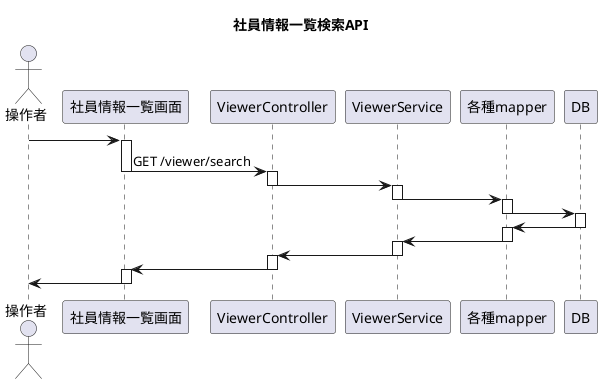 @startuml
title 社員情報一覧検索API

Actor "操作者" as User

User -> 社員情報一覧画面

activate 社員情報一覧画面
社員情報一覧画面 -> ViewerController : GET /viewer/search
deactivate 社員情報一覧画面

activate ViewerController
ViewerController -> ViewerService
deactivate ViewerController

activate ViewerService
ViewerService -> 各種mapper
deactivate ViewerService

activate 各種mapper
各種mapper -> DB
deactivate 各種mapper

activate DB
各種mapper <- DB
deactivate DB

activate 各種mapper
ViewerService <- 各種mapper
deactivate 各種mapper

activate ViewerService
ViewerController <- ViewerService
deactivate ViewerService

activate ViewerController
社員情報一覧画面 <- ViewerController
deactivate ViewerController

activate 社員情報一覧画面
User <- 社員情報一覧画面
deactivate 社員情報一覧画面

@enduml